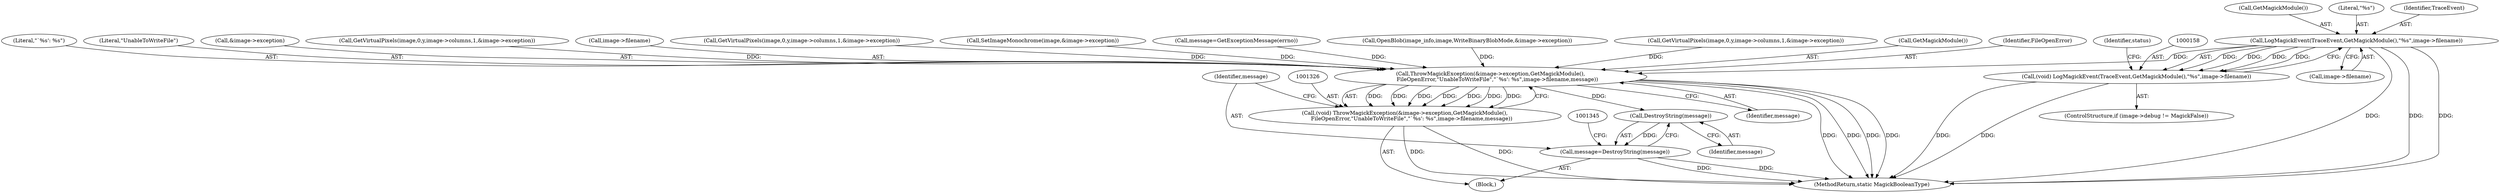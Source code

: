 digraph "0_ImageMagick_560e6e512961008938aa1d1b9aab06347b1c8f9b@pointer" {
"1000159" [label="(Call,LogMagickEvent(TraceEvent,GetMagickModule(),\"%s\",image->filename))"];
"1000157" [label="(Call,(void) LogMagickEvent(TraceEvent,GetMagickModule(),\"%s\",image->filename))"];
"1001327" [label="(Call,ThrowMagickException(&image->exception,GetMagickModule(),\n        FileOpenError,\"UnableToWriteFile\",\"`%s': %s\",image->filename,message))"];
"1001325" [label="(Call,(void) ThrowMagickException(&image->exception,GetMagickModule(),\n        FileOpenError,\"UnableToWriteFile\",\"`%s': %s\",image->filename,message))"];
"1001342" [label="(Call,DestroyString(message))"];
"1001340" [label="(Call,message=DestroyString(message))"];
"1001339" [label="(Identifier,message)"];
"1001335" [label="(Literal,\"`%s': %s\")"];
"1001334" [label="(Literal,\"UnableToWriteFile\")"];
"1001328" [label="(Call,&image->exception)"];
"1001062" [label="(Call,GetVirtualPixels(image,0,y,image->columns,1,&image->exception))"];
"1001341" [label="(Identifier,message)"];
"1001319" [label="(Block,)"];
"1001343" [label="(Identifier,message)"];
"1001336" [label="(Call,image->filename)"];
"1000161" [label="(Call,GetMagickModule())"];
"1000959" [label="(Call,GetVirtualPixels(image,0,y,image->columns,1,&image->exception))"];
"1000303" [label="(Call,SetImageMonochrome(image,&image->exception))"];
"1001321" [label="(Call,message=GetExceptionMessage(errno))"];
"1001340" [label="(Call,message=DestroyString(message))"];
"1000163" [label="(Call,image->filename)"];
"1000168" [label="(Call,OpenBlob(image_info,image,WriteBinaryBlobMode,&image->exception))"];
"1000162" [label="(Literal,\"%s\")"];
"1000159" [label="(Call,LogMagickEvent(TraceEvent,GetMagickModule(),\"%s\",image->filename))"];
"1000167" [label="(Identifier,status)"];
"1000157" [label="(Call,(void) LogMagickEvent(TraceEvent,GetMagickModule(),\"%s\",image->filename))"];
"1000770" [label="(Call,GetVirtualPixels(image,0,y,image->columns,1,&image->exception))"];
"1001342" [label="(Call,DestroyString(message))"];
"1001325" [label="(Call,(void) ThrowMagickException(&image->exception,GetMagickModule(),\n        FileOpenError,\"UnableToWriteFile\",\"`%s': %s\",image->filename,message))"];
"1001327" [label="(Call,ThrowMagickException(&image->exception,GetMagickModule(),\n        FileOpenError,\"UnableToWriteFile\",\"`%s': %s\",image->filename,message))"];
"1001350" [label="(MethodReturn,static MagickBooleanType)"];
"1000151" [label="(ControlStructure,if (image->debug != MagickFalse))"];
"1001332" [label="(Call,GetMagickModule())"];
"1001333" [label="(Identifier,FileOpenError)"];
"1000160" [label="(Identifier,TraceEvent)"];
"1000159" -> "1000157"  [label="AST: "];
"1000159" -> "1000163"  [label="CFG: "];
"1000160" -> "1000159"  [label="AST: "];
"1000161" -> "1000159"  [label="AST: "];
"1000162" -> "1000159"  [label="AST: "];
"1000163" -> "1000159"  [label="AST: "];
"1000157" -> "1000159"  [label="CFG: "];
"1000159" -> "1001350"  [label="DDG: "];
"1000159" -> "1001350"  [label="DDG: "];
"1000159" -> "1001350"  [label="DDG: "];
"1000159" -> "1000157"  [label="DDG: "];
"1000159" -> "1000157"  [label="DDG: "];
"1000159" -> "1000157"  [label="DDG: "];
"1000159" -> "1000157"  [label="DDG: "];
"1000159" -> "1001327"  [label="DDG: "];
"1000157" -> "1000151"  [label="AST: "];
"1000158" -> "1000157"  [label="AST: "];
"1000167" -> "1000157"  [label="CFG: "];
"1000157" -> "1001350"  [label="DDG: "];
"1000157" -> "1001350"  [label="DDG: "];
"1001327" -> "1001325"  [label="AST: "];
"1001327" -> "1001339"  [label="CFG: "];
"1001328" -> "1001327"  [label="AST: "];
"1001332" -> "1001327"  [label="AST: "];
"1001333" -> "1001327"  [label="AST: "];
"1001334" -> "1001327"  [label="AST: "];
"1001335" -> "1001327"  [label="AST: "];
"1001336" -> "1001327"  [label="AST: "];
"1001339" -> "1001327"  [label="AST: "];
"1001325" -> "1001327"  [label="CFG: "];
"1001327" -> "1001350"  [label="DDG: "];
"1001327" -> "1001350"  [label="DDG: "];
"1001327" -> "1001350"  [label="DDG: "];
"1001327" -> "1001350"  [label="DDG: "];
"1001327" -> "1001325"  [label="DDG: "];
"1001327" -> "1001325"  [label="DDG: "];
"1001327" -> "1001325"  [label="DDG: "];
"1001327" -> "1001325"  [label="DDG: "];
"1001327" -> "1001325"  [label="DDG: "];
"1001327" -> "1001325"  [label="DDG: "];
"1001327" -> "1001325"  [label="DDG: "];
"1000168" -> "1001327"  [label="DDG: "];
"1000303" -> "1001327"  [label="DDG: "];
"1000959" -> "1001327"  [label="DDG: "];
"1001062" -> "1001327"  [label="DDG: "];
"1000770" -> "1001327"  [label="DDG: "];
"1001321" -> "1001327"  [label="DDG: "];
"1001327" -> "1001342"  [label="DDG: "];
"1001325" -> "1001319"  [label="AST: "];
"1001326" -> "1001325"  [label="AST: "];
"1001341" -> "1001325"  [label="CFG: "];
"1001325" -> "1001350"  [label="DDG: "];
"1001325" -> "1001350"  [label="DDG: "];
"1001342" -> "1001340"  [label="AST: "];
"1001342" -> "1001343"  [label="CFG: "];
"1001343" -> "1001342"  [label="AST: "];
"1001340" -> "1001342"  [label="CFG: "];
"1001342" -> "1001340"  [label="DDG: "];
"1001340" -> "1001319"  [label="AST: "];
"1001341" -> "1001340"  [label="AST: "];
"1001345" -> "1001340"  [label="CFG: "];
"1001340" -> "1001350"  [label="DDG: "];
"1001340" -> "1001350"  [label="DDG: "];
}

